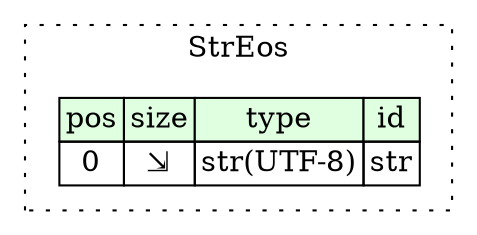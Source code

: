 digraph {
	rankdir=LR;
	node [shape=plaintext];
	subgraph cluster__str_eos {
		label="StrEos";
		graph[style=dotted];

		str_eos__seq [label=<<TABLE BORDER="0" CELLBORDER="1" CELLSPACING="0">
			<TR><TD BGCOLOR="#E0FFE0">pos</TD><TD BGCOLOR="#E0FFE0">size</TD><TD BGCOLOR="#E0FFE0">type</TD><TD BGCOLOR="#E0FFE0">id</TD></TR>
			<TR><TD PORT="str_pos">0</TD><TD PORT="str_size">⇲</TD><TD>str(UTF-8)</TD><TD PORT="str_type">str</TD></TR>
		</TABLE>>];
	}
}
